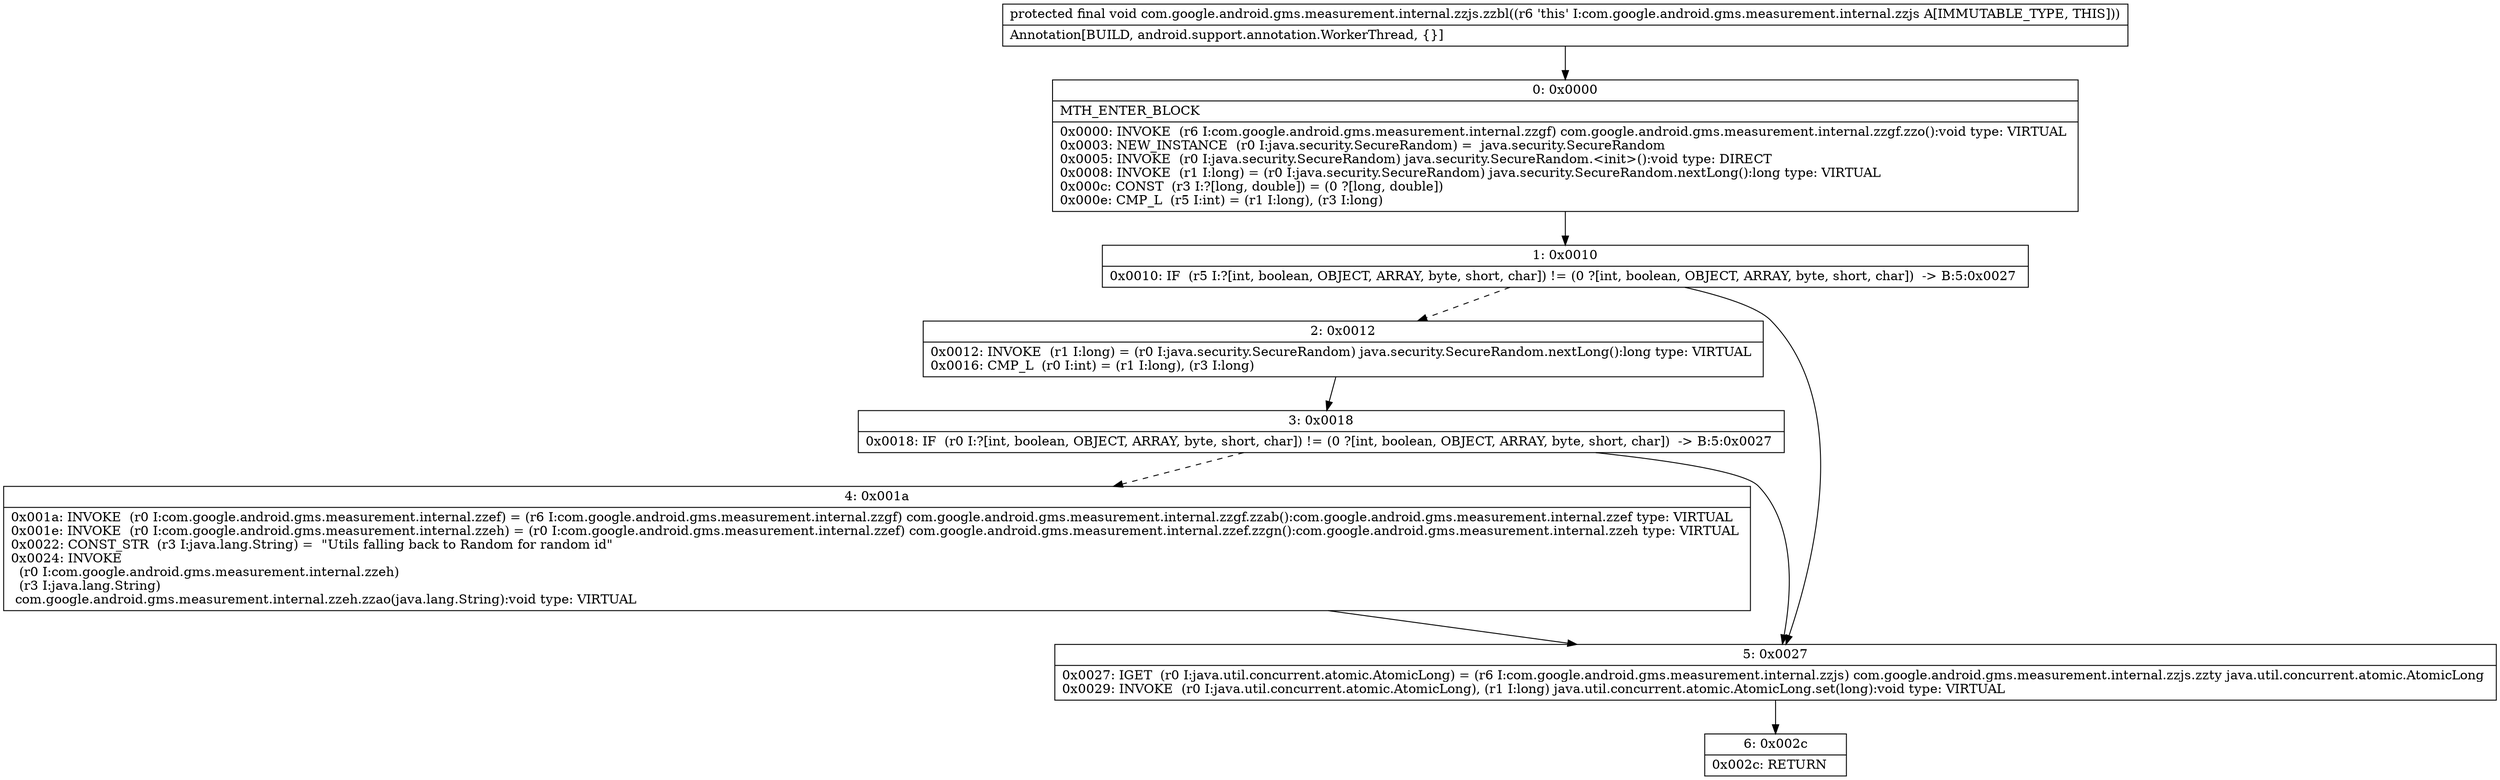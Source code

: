 digraph "CFG forcom.google.android.gms.measurement.internal.zzjs.zzbl()V" {
Node_0 [shape=record,label="{0\:\ 0x0000|MTH_ENTER_BLOCK\l|0x0000: INVOKE  (r6 I:com.google.android.gms.measurement.internal.zzgf) com.google.android.gms.measurement.internal.zzgf.zzo():void type: VIRTUAL \l0x0003: NEW_INSTANCE  (r0 I:java.security.SecureRandom) =  java.security.SecureRandom \l0x0005: INVOKE  (r0 I:java.security.SecureRandom) java.security.SecureRandom.\<init\>():void type: DIRECT \l0x0008: INVOKE  (r1 I:long) = (r0 I:java.security.SecureRandom) java.security.SecureRandom.nextLong():long type: VIRTUAL \l0x000c: CONST  (r3 I:?[long, double]) = (0 ?[long, double]) \l0x000e: CMP_L  (r5 I:int) = (r1 I:long), (r3 I:long) \l}"];
Node_1 [shape=record,label="{1\:\ 0x0010|0x0010: IF  (r5 I:?[int, boolean, OBJECT, ARRAY, byte, short, char]) != (0 ?[int, boolean, OBJECT, ARRAY, byte, short, char])  \-\> B:5:0x0027 \l}"];
Node_2 [shape=record,label="{2\:\ 0x0012|0x0012: INVOKE  (r1 I:long) = (r0 I:java.security.SecureRandom) java.security.SecureRandom.nextLong():long type: VIRTUAL \l0x0016: CMP_L  (r0 I:int) = (r1 I:long), (r3 I:long) \l}"];
Node_3 [shape=record,label="{3\:\ 0x0018|0x0018: IF  (r0 I:?[int, boolean, OBJECT, ARRAY, byte, short, char]) != (0 ?[int, boolean, OBJECT, ARRAY, byte, short, char])  \-\> B:5:0x0027 \l}"];
Node_4 [shape=record,label="{4\:\ 0x001a|0x001a: INVOKE  (r0 I:com.google.android.gms.measurement.internal.zzef) = (r6 I:com.google.android.gms.measurement.internal.zzgf) com.google.android.gms.measurement.internal.zzgf.zzab():com.google.android.gms.measurement.internal.zzef type: VIRTUAL \l0x001e: INVOKE  (r0 I:com.google.android.gms.measurement.internal.zzeh) = (r0 I:com.google.android.gms.measurement.internal.zzef) com.google.android.gms.measurement.internal.zzef.zzgn():com.google.android.gms.measurement.internal.zzeh type: VIRTUAL \l0x0022: CONST_STR  (r3 I:java.lang.String) =  \"Utils falling back to Random for random id\" \l0x0024: INVOKE  \l  (r0 I:com.google.android.gms.measurement.internal.zzeh)\l  (r3 I:java.lang.String)\l com.google.android.gms.measurement.internal.zzeh.zzao(java.lang.String):void type: VIRTUAL \l}"];
Node_5 [shape=record,label="{5\:\ 0x0027|0x0027: IGET  (r0 I:java.util.concurrent.atomic.AtomicLong) = (r6 I:com.google.android.gms.measurement.internal.zzjs) com.google.android.gms.measurement.internal.zzjs.zzty java.util.concurrent.atomic.AtomicLong \l0x0029: INVOKE  (r0 I:java.util.concurrent.atomic.AtomicLong), (r1 I:long) java.util.concurrent.atomic.AtomicLong.set(long):void type: VIRTUAL \l}"];
Node_6 [shape=record,label="{6\:\ 0x002c|0x002c: RETURN   \l}"];
MethodNode[shape=record,label="{protected final void com.google.android.gms.measurement.internal.zzjs.zzbl((r6 'this' I:com.google.android.gms.measurement.internal.zzjs A[IMMUTABLE_TYPE, THIS]))  | Annotation[BUILD, android.support.annotation.WorkerThread, \{\}]\l}"];
MethodNode -> Node_0;
Node_0 -> Node_1;
Node_1 -> Node_2[style=dashed];
Node_1 -> Node_5;
Node_2 -> Node_3;
Node_3 -> Node_4[style=dashed];
Node_3 -> Node_5;
Node_4 -> Node_5;
Node_5 -> Node_6;
}

